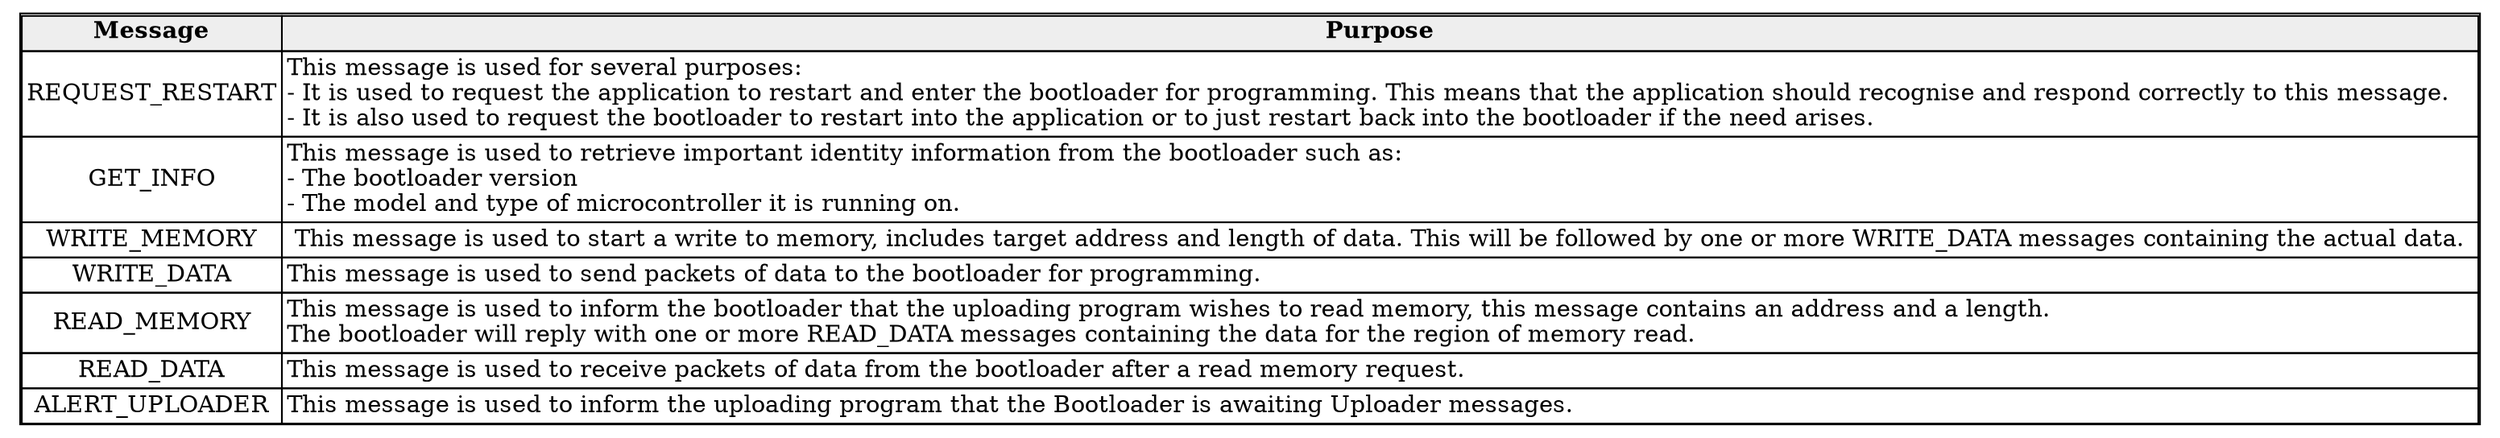 digraph structs {
node [shape=plaintext]
struct1 [label=<
<TABLE BORDER="1" CELLBORDER="1" CELLSPACING="0">

<tr>
	<td bgcolor="#EEEEEE"><b>Message</b></td>
	<td bgcolor="#EEEEEE"><b>Purpose</b></td>
</tr>
<tr>
	<td>REQUEST_RESTART</td>
	<td align="left" balign="left">
		This message is used for several purposes:<br/>
		- It is used to request the application to restart and enter the bootloader for programming. This means that the application should recognise and respond correctly to this message.<br/>
		- It is also used to request the bootloader to restart into the application or to just restart back into the bootloader if the need arises.
	</td>
</tr>
<tr>
	<td>GET_INFO</td>
	<td align="left" balign="left">
		This message is used to retrieve important identity information from the bootloader such as:<br/>
		- The bootloader version<br/>
		- The model and type of microcontroller it is running on.<br/>
	</td>
</tr>
<tr>
	<td>WRITE_MEMORY</td>
	<td align="left" balign="left">
		 	This message is used to start a write to memory, includes target address and length of data. This will be followed by one or more WRITE_DATA messages containing the actual data. 
	</td>
</tr>
<tr>
	<td>WRITE_DATA</td>
	<td align="left" balign="left">
		This message is used to send packets of data to the bootloader for programming.
	</td>
</tr>
<tr>
	<td>READ_MEMORY</td>
	<td align="left" balign="left">
		This message is used to inform the bootloader that the uploading program wishes to read memory, this message contains an address and a length.<br/>
		The bootloader will reply with one or more READ_DATA messages containing the data for the region of memory read.
	</td>
</tr>
<tr>
	<td>READ_DATA</td>
	<td align="left" balign="left">
		This message is used to receive packets of data from the bootloader after a read memory request.
	</td>
</tr>
<tr>
	<td>ALERT_UPLOADER</td>
	<td align="left" balign="left">
		This message is used to inform the uploading program that the Bootloader is awaiting Uploader messages.
	</td>
</tr>

</TABLE>
>];
}